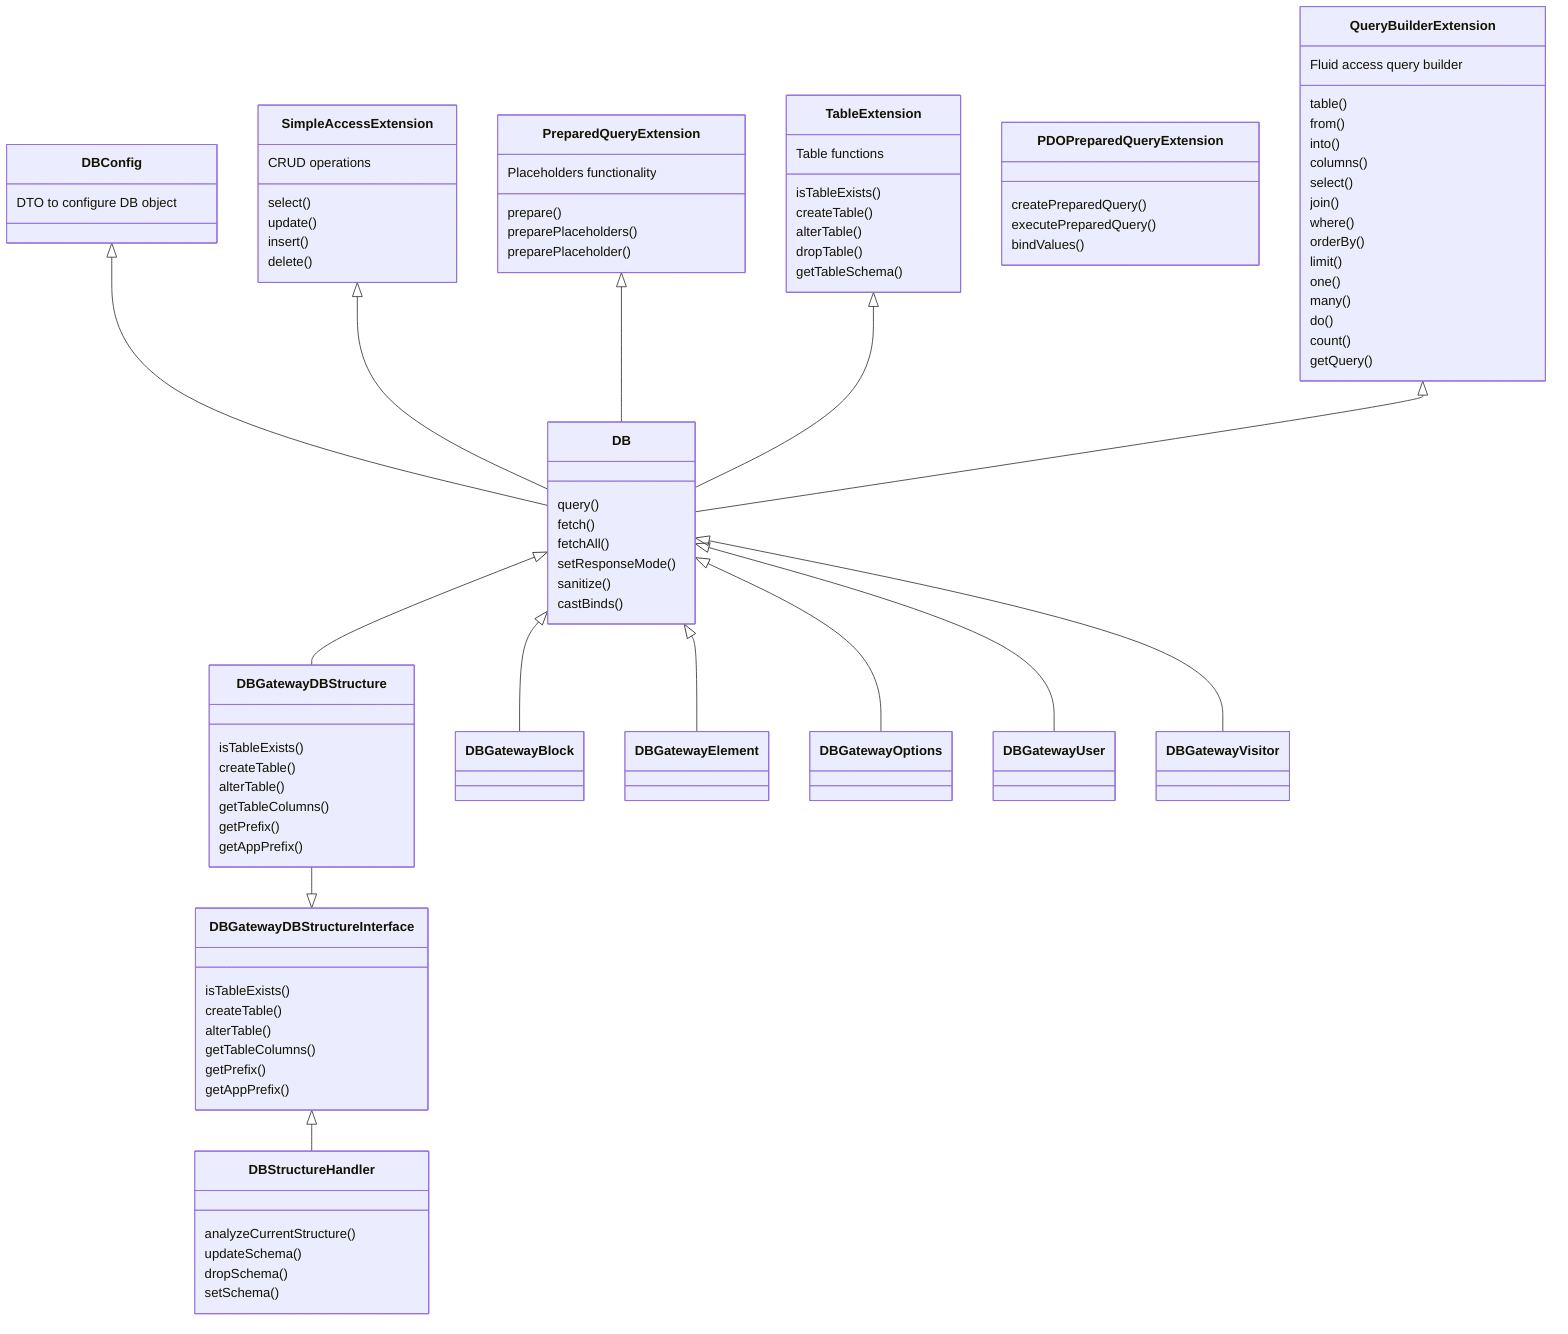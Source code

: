 classDiagram

    class DBConfig{
        DTO to configure DB object
    }
    class TableExtension{
        Table functions
        isTableExists()
        createTable()
        alterTable()
        dropTable()
        getTableSchema()
    }
    class SimpleAccessExtension{
        CRUD operations
        select()
        update()
        insert()
        delete()
    }
    class PreparedQueryExtension{
        Placeholders functionality
        prepare()
        preparePlaceholders()
        preparePlaceholder()
    }
    class PDOPreparedQueryExtension{
        createPreparedQuery()
        executePreparedQuery()
        bindValues()
    }
    class QueryBuilderExtension{
        Fluid access query builder
        table()
        from()
        into()
        columns()
        select()
        join()
        where()
        orderBy()
        limit()
        one()
        many()
        do()
        count()
        getQuery()
    }
    class DB{
        query()
        fetch()
        fetchAll()
        setResponseMode()
        sanitize()
        castBinds()
    }

    DBConfig               <|-- DB
    SimpleAccessExtension  <|-- DB
    PreparedQueryExtension <|-- DB
    TableExtension         <|-- DB
    QueryBuilderExtension  <|-- DB

    DB <|-- DBGatewayDBStructure
    DB <|-- DBGatewayBlock
    DB <|-- DBGatewayElement
    DB <|-- DBGatewayOptions
    DB <|-- DBGatewayUser
    DB <|-- DBGatewayVisitor

    class DBGatewayDBStructure{
        isTableExists()
        createTable()
        alterTable()
        getTableColumns()
        getPrefix()
        getAppPrefix()
    }

    class DBGatewayDBStructureInterface{
        isTableExists()
        createTable()
        alterTable()
        getTableColumns()
        getPrefix()
        getAppPrefix()
    }

    class DBStructureHandler{
        analyzeCurrentStructure()
        updateSchema()
        dropSchema()
        setSchema()
    }

    DBGatewayDBStructure --|> DBGatewayDBStructureInterface

    DBGatewayDBStructureInterface <|-- DBStructureHandler